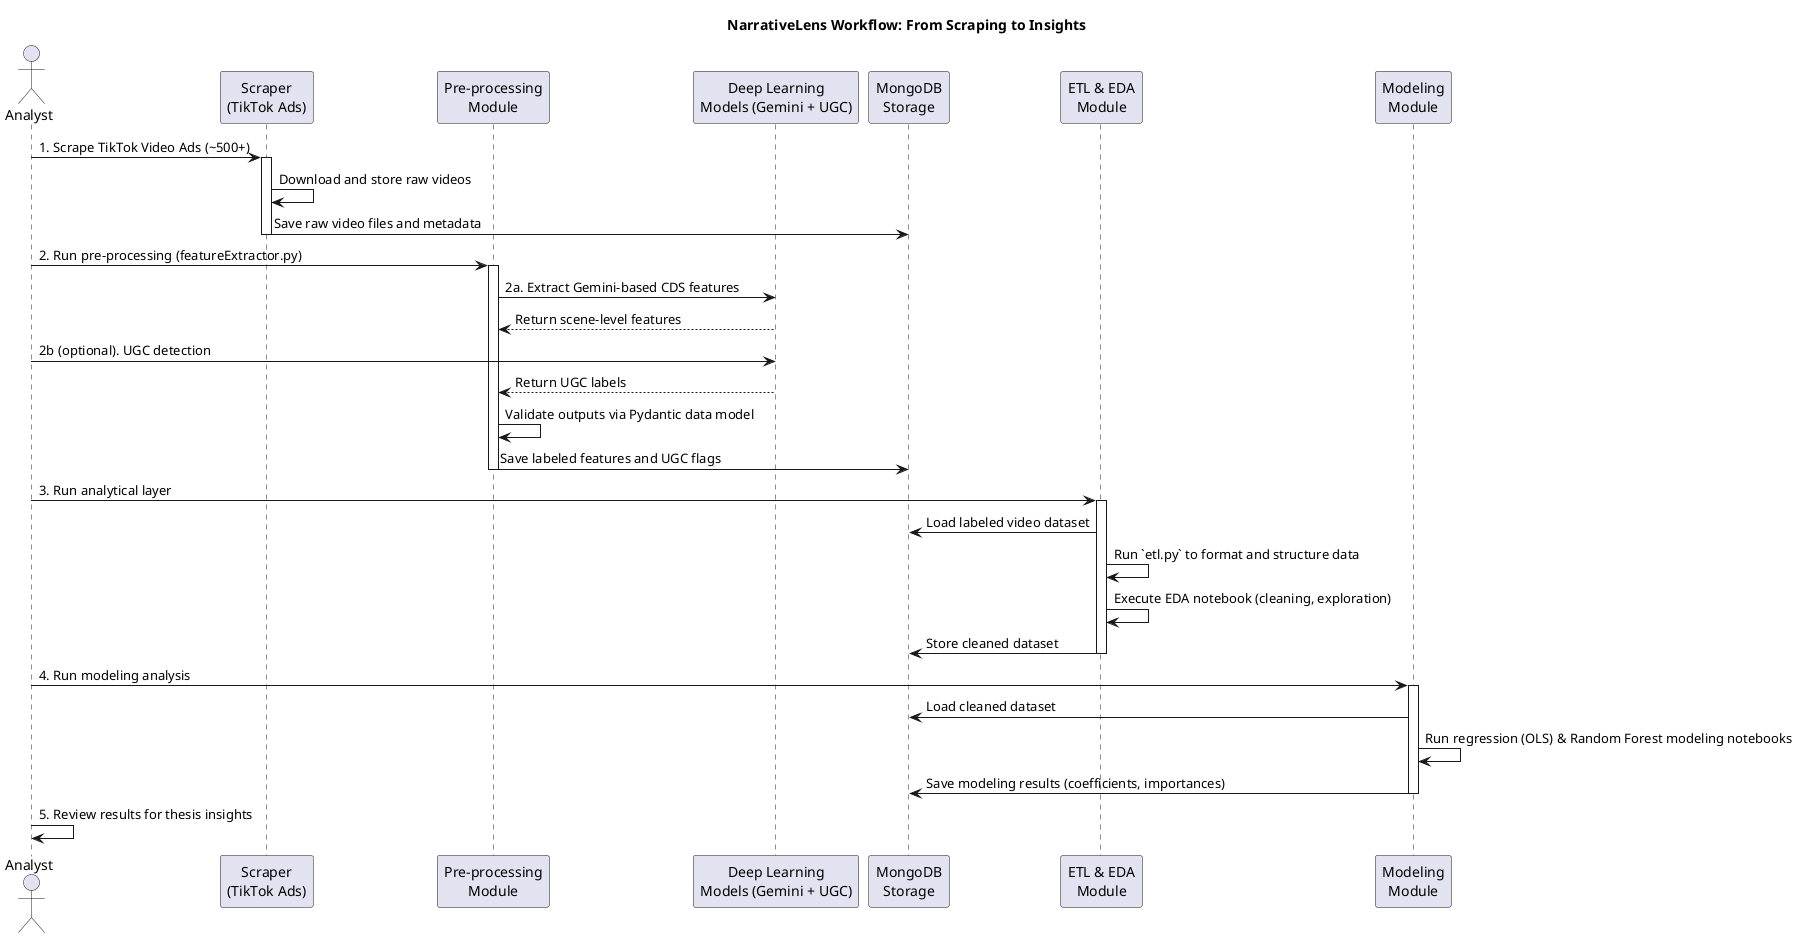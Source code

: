 @startuml
title NarrativeLens Workflow: From Scraping to Insights

actor "Analyst" as User
participant "Scraper\n(TikTok Ads)" as Scraper
participant "Pre-processing\nModule" as PM
participant "Deep Learning\nModels (Gemini + UGC)" as DLM
participant "MongoDB\nStorage" as DB
participant "ETL & EDA\nModule" as ED
participant "Modeling\nModule" as MM

User -> Scraper: 1. Scrape TikTok Video Ads (~500+)
activate Scraper
Scraper -> Scraper: Download and store raw videos
Scraper -> DB: Save raw video files and metadata
deactivate Scraper

User -> PM: 2. Run pre-processing (featureExtractor.py)
activate PM
PM -> DLM: 2a. Extract Gemini-based CDS features
DLM --> PM: Return scene-level features
User -> DLM: 2b (optional). UGC detection
DLM --> PM: Return UGC labels
PM -> PM: Validate outputs via Pydantic data model
PM -> DB: Save labeled features and UGC flags
deactivate PM

User -> ED: 3. Run analytical layer
activate ED
ED -> DB: Load labeled video dataset
ED -> ED: Run `etl.py` to format and structure data
ED -> ED: Execute EDA notebook (cleaning, exploration)
ED -> DB: Store cleaned dataset
deactivate ED

User -> MM: 4. Run modeling analysis
activate MM
MM -> DB: Load cleaned dataset
MM -> MM: Run regression (OLS) & Random Forest modeling notebooks
MM -> DB: Save modeling results (coefficients, importances)
deactivate MM

User -> User: 5. Review results for thesis insights
@enduml